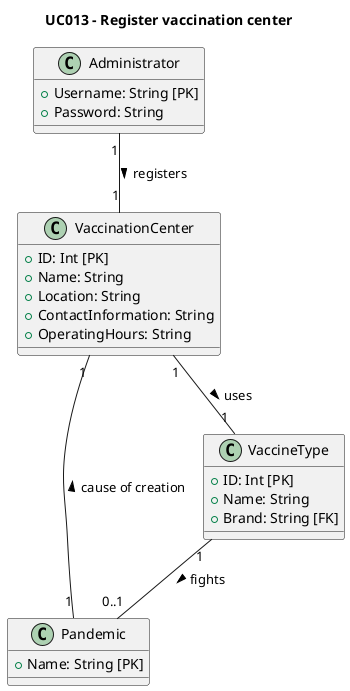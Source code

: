 @startuml
'skinparam monochrome true
'skinparam shadowing false

title UC013 - Register vaccination center

class Administrator {
    +Username: String [PK]
    +Password: String
}

class VaccinationCenter {
    +ID: Int [PK]
    +Name: String
    +Location: String
    +ContactInformation: String
    +OperatingHours: String
}

class Pandemic {
    +Name: String [PK]
}

class VaccineType {
    +ID: Int [PK]
    +Name: String
    +Brand: String [FK]
}

' Relationships
Administrator "1" -- "1" VaccinationCenter : registers >
VaccinationCenter "1" -- "1" VaccineType : uses >
VaccineType "1" -- "0..1" Pandemic : fights >
VaccinationCenter "1" -- "1" Pandemic : cause of creation <

@enduml
